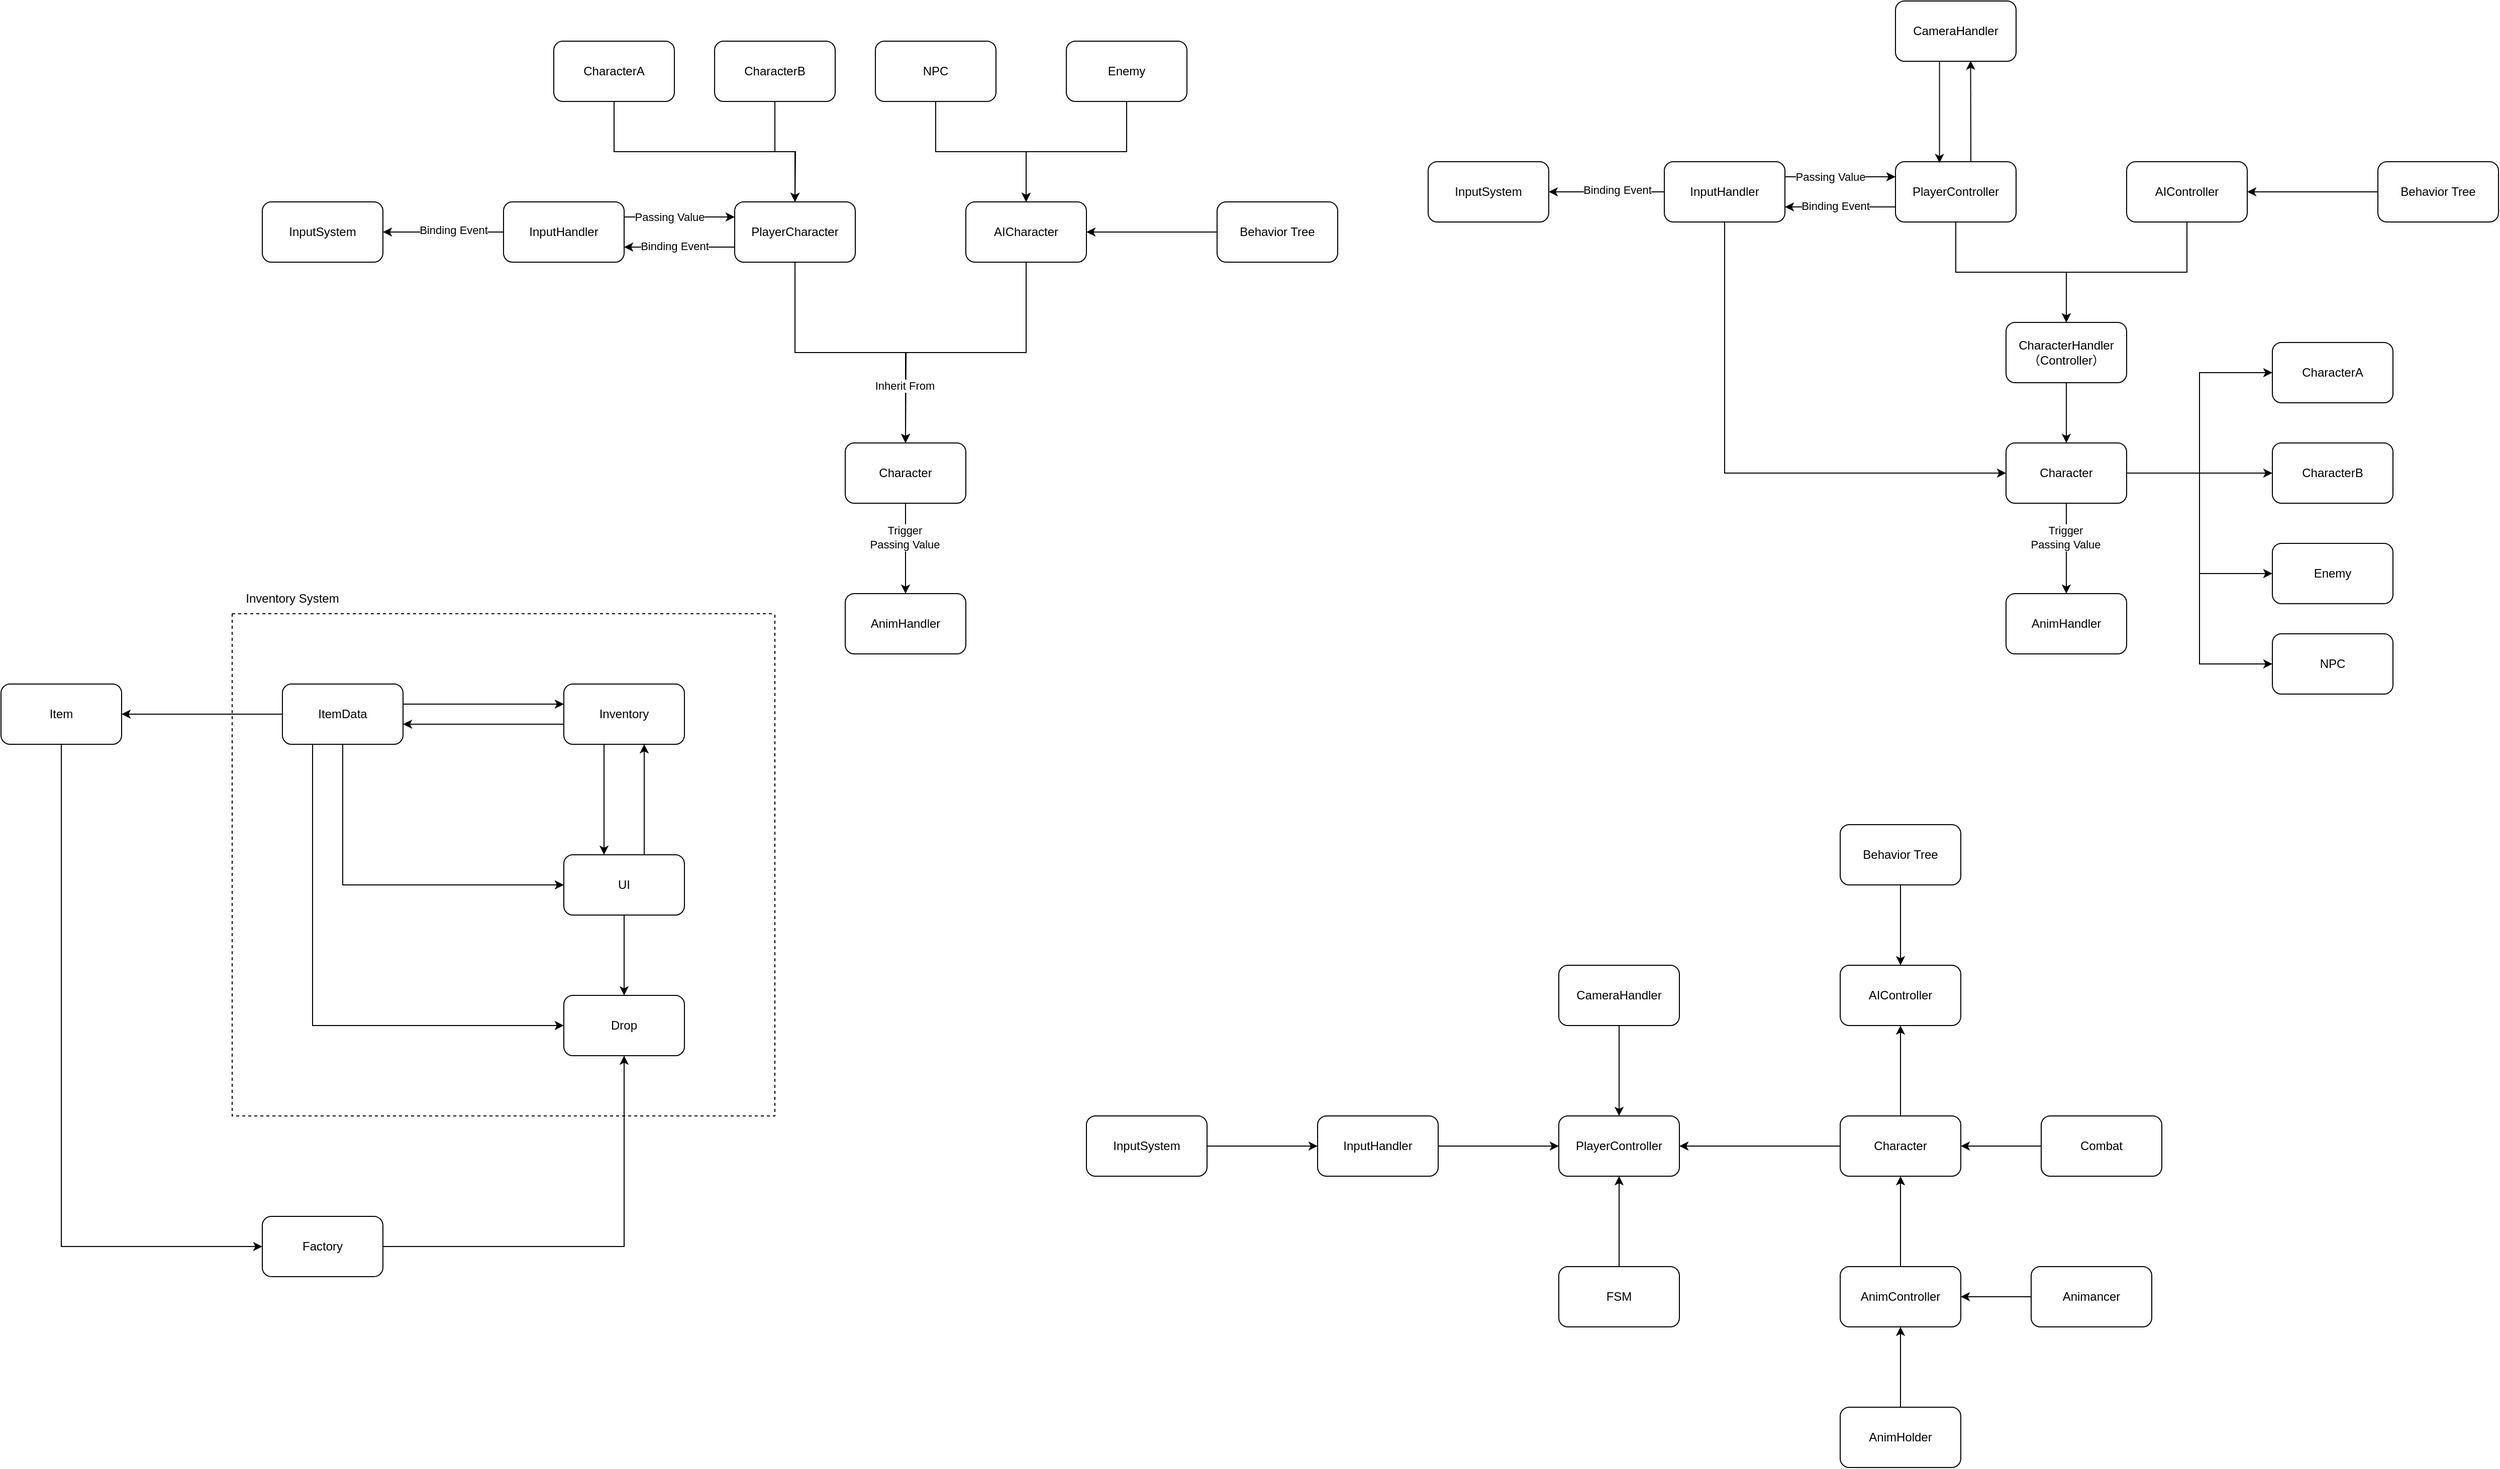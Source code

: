 <mxfile version="21.2.8" type="device">
  <diagram name="第 1 页" id="APWpNPpfQcrCgk31X8Tj">
    <mxGraphModel dx="1548" dy="902" grid="1" gridSize="10" guides="1" tooltips="1" connect="1" arrows="1" fold="1" page="1" pageScale="1" pageWidth="3300" pageHeight="2339" math="0" shadow="0">
      <root>
        <mxCell id="0" />
        <mxCell id="1" parent="0" />
        <mxCell id="5noMDowV80ESmVYEFfka-27" style="edgeStyle=orthogonalEdgeStyle;rounded=0;orthogonalLoop=1;jettySize=auto;html=1;exitX=0.5;exitY=1;exitDx=0;exitDy=0;entryX=0.5;entryY=0;entryDx=0;entryDy=0;" parent="1" source="5noMDowV80ESmVYEFfka-1" target="5noMDowV80ESmVYEFfka-14" edge="1">
          <mxGeometry relative="1" as="geometry" />
        </mxCell>
        <mxCell id="5noMDowV80ESmVYEFfka-28" value="Trigger&lt;br&gt;Passing Value" style="edgeLabel;html=1;align=center;verticalAlign=middle;resizable=0;points=[];" parent="5noMDowV80ESmVYEFfka-27" vertex="1" connectable="0">
          <mxGeometry x="-0.25" y="-1" relative="1" as="geometry">
            <mxPoint as="offset" />
          </mxGeometry>
        </mxCell>
        <mxCell id="5noMDowV80ESmVYEFfka-1" value="Character" style="rounded=1;whiteSpace=wrap;html=1;" parent="1" vertex="1">
          <mxGeometry x="1030" y="480" width="120" height="60" as="geometry" />
        </mxCell>
        <mxCell id="5noMDowV80ESmVYEFfka-7" style="edgeStyle=orthogonalEdgeStyle;rounded=0;orthogonalLoop=1;jettySize=auto;html=1;exitX=0;exitY=0.75;exitDx=0;exitDy=0;entryX=1;entryY=0.75;entryDx=0;entryDy=0;" parent="1" source="5noMDowV80ESmVYEFfka-2" target="5noMDowV80ESmVYEFfka-4" edge="1">
          <mxGeometry relative="1" as="geometry" />
        </mxCell>
        <mxCell id="5noMDowV80ESmVYEFfka-25" value="Binding Event" style="edgeLabel;html=1;align=center;verticalAlign=middle;resizable=0;points=[];" parent="5noMDowV80ESmVYEFfka-7" vertex="1" connectable="0">
          <mxGeometry x="0.255" y="-1" relative="1" as="geometry">
            <mxPoint x="9" as="offset" />
          </mxGeometry>
        </mxCell>
        <mxCell id="5noMDowV80ESmVYEFfka-32" style="edgeStyle=orthogonalEdgeStyle;rounded=0;orthogonalLoop=1;jettySize=auto;html=1;exitX=0.5;exitY=1;exitDx=0;exitDy=0;entryX=0.5;entryY=0;entryDx=0;entryDy=0;" parent="1" source="5noMDowV80ESmVYEFfka-2" target="5noMDowV80ESmVYEFfka-1" edge="1">
          <mxGeometry relative="1" as="geometry" />
        </mxCell>
        <mxCell id="5noMDowV80ESmVYEFfka-2" value="PlayerCharacter" style="rounded=1;whiteSpace=wrap;html=1;" parent="1" vertex="1">
          <mxGeometry x="920" y="240" width="120" height="60" as="geometry" />
        </mxCell>
        <mxCell id="5noMDowV80ESmVYEFfka-6" style="edgeStyle=orthogonalEdgeStyle;rounded=0;orthogonalLoop=1;jettySize=auto;html=1;exitX=1;exitY=0.25;exitDx=0;exitDy=0;entryX=0;entryY=0.25;entryDx=0;entryDy=0;" parent="1" source="5noMDowV80ESmVYEFfka-4" target="5noMDowV80ESmVYEFfka-2" edge="1">
          <mxGeometry relative="1" as="geometry" />
        </mxCell>
        <mxCell id="5noMDowV80ESmVYEFfka-24" value="Passing Value" style="edgeLabel;html=1;align=center;verticalAlign=middle;resizable=0;points=[];" parent="5noMDowV80ESmVYEFfka-6" vertex="1" connectable="0">
          <mxGeometry x="-0.179" relative="1" as="geometry">
            <mxPoint as="offset" />
          </mxGeometry>
        </mxCell>
        <mxCell id="5noMDowV80ESmVYEFfka-13" style="edgeStyle=orthogonalEdgeStyle;rounded=0;orthogonalLoop=1;jettySize=auto;html=1;exitX=0;exitY=0.75;exitDx=0;exitDy=0;entryX=1;entryY=0.5;entryDx=0;entryDy=0;" parent="1" source="5noMDowV80ESmVYEFfka-4" target="5noMDowV80ESmVYEFfka-11" edge="1">
          <mxGeometry relative="1" as="geometry">
            <Array as="points">
              <mxPoint x="690" y="270" />
            </Array>
          </mxGeometry>
        </mxCell>
        <mxCell id="5noMDowV80ESmVYEFfka-26" value="Binding Event" style="edgeLabel;html=1;align=center;verticalAlign=middle;resizable=0;points=[];" parent="5noMDowV80ESmVYEFfka-13" vertex="1" connectable="0">
          <mxGeometry x="-0.039" y="-2" relative="1" as="geometry">
            <mxPoint as="offset" />
          </mxGeometry>
        </mxCell>
        <mxCell id="5noMDowV80ESmVYEFfka-4" value="InputHandler" style="rounded=1;whiteSpace=wrap;html=1;" parent="1" vertex="1">
          <mxGeometry x="690" y="240" width="120" height="60" as="geometry" />
        </mxCell>
        <mxCell id="5noMDowV80ESmVYEFfka-33" style="edgeStyle=orthogonalEdgeStyle;rounded=0;orthogonalLoop=1;jettySize=auto;html=1;exitX=0.5;exitY=1;exitDx=0;exitDy=0;" parent="1" source="5noMDowV80ESmVYEFfka-8" edge="1">
          <mxGeometry relative="1" as="geometry">
            <mxPoint x="1090" y="480" as="targetPoint" />
          </mxGeometry>
        </mxCell>
        <mxCell id="5noMDowV80ESmVYEFfka-34" value="Inherit From" style="edgeLabel;html=1;align=center;verticalAlign=middle;resizable=0;points=[];" parent="5noMDowV80ESmVYEFfka-33" vertex="1" connectable="0">
          <mxGeometry x="0.618" y="-2" relative="1" as="geometry">
            <mxPoint as="offset" />
          </mxGeometry>
        </mxCell>
        <mxCell id="5noMDowV80ESmVYEFfka-8" value="AICharacter" style="rounded=1;whiteSpace=wrap;html=1;" parent="1" vertex="1">
          <mxGeometry x="1150" y="240" width="120" height="60" as="geometry" />
        </mxCell>
        <mxCell id="5noMDowV80ESmVYEFfka-11" value="InputSystem" style="rounded=1;whiteSpace=wrap;html=1;" parent="1" vertex="1">
          <mxGeometry x="450" y="240" width="120" height="60" as="geometry" />
        </mxCell>
        <mxCell id="5noMDowV80ESmVYEFfka-14" value="AnimHandler" style="rounded=1;whiteSpace=wrap;html=1;" parent="1" vertex="1">
          <mxGeometry x="1030" y="630" width="120" height="60" as="geometry" />
        </mxCell>
        <mxCell id="5noMDowV80ESmVYEFfka-17" style="edgeStyle=orthogonalEdgeStyle;rounded=0;orthogonalLoop=1;jettySize=auto;html=1;exitX=0;exitY=0.5;exitDx=0;exitDy=0;entryX=1;entryY=0.5;entryDx=0;entryDy=0;" parent="1" source="5noMDowV80ESmVYEFfka-16" target="5noMDowV80ESmVYEFfka-8" edge="1">
          <mxGeometry relative="1" as="geometry" />
        </mxCell>
        <mxCell id="5noMDowV80ESmVYEFfka-16" value="Behavior Tree" style="rounded=1;whiteSpace=wrap;html=1;" parent="1" vertex="1">
          <mxGeometry x="1400" y="240" width="120" height="60" as="geometry" />
        </mxCell>
        <mxCell id="5noMDowV80ESmVYEFfka-36" style="edgeStyle=orthogonalEdgeStyle;rounded=0;orthogonalLoop=1;jettySize=auto;html=1;exitX=0.5;exitY=1;exitDx=0;exitDy=0;entryX=0.5;entryY=0;entryDx=0;entryDy=0;" parent="1" source="5noMDowV80ESmVYEFfka-35" target="5noMDowV80ESmVYEFfka-8" edge="1">
          <mxGeometry relative="1" as="geometry" />
        </mxCell>
        <mxCell id="5noMDowV80ESmVYEFfka-35" value="NPC" style="rounded=1;whiteSpace=wrap;html=1;" parent="1" vertex="1">
          <mxGeometry x="1060" y="80" width="120" height="60" as="geometry" />
        </mxCell>
        <mxCell id="5noMDowV80ESmVYEFfka-38" style="edgeStyle=orthogonalEdgeStyle;rounded=0;orthogonalLoop=1;jettySize=auto;html=1;exitX=0.5;exitY=1;exitDx=0;exitDy=0;" parent="1" source="5noMDowV80ESmVYEFfka-37" target="5noMDowV80ESmVYEFfka-8" edge="1">
          <mxGeometry relative="1" as="geometry" />
        </mxCell>
        <mxCell id="5noMDowV80ESmVYEFfka-37" value="Enemy" style="rounded=1;whiteSpace=wrap;html=1;" parent="1" vertex="1">
          <mxGeometry x="1250" y="80" width="120" height="60" as="geometry" />
        </mxCell>
        <mxCell id="5noMDowV80ESmVYEFfka-41" style="edgeStyle=orthogonalEdgeStyle;rounded=0;orthogonalLoop=1;jettySize=auto;html=1;exitX=0.5;exitY=1;exitDx=0;exitDy=0;entryX=0.5;entryY=0;entryDx=0;entryDy=0;" parent="1" source="5noMDowV80ESmVYEFfka-39" target="5noMDowV80ESmVYEFfka-2" edge="1">
          <mxGeometry relative="1" as="geometry" />
        </mxCell>
        <mxCell id="5noMDowV80ESmVYEFfka-39" value="CharacterA" style="rounded=1;whiteSpace=wrap;html=1;" parent="1" vertex="1">
          <mxGeometry x="740" y="80" width="120" height="60" as="geometry" />
        </mxCell>
        <mxCell id="5noMDowV80ESmVYEFfka-42" style="edgeStyle=orthogonalEdgeStyle;rounded=0;orthogonalLoop=1;jettySize=auto;html=1;exitX=0.5;exitY=1;exitDx=0;exitDy=0;" parent="1" source="5noMDowV80ESmVYEFfka-40" edge="1">
          <mxGeometry relative="1" as="geometry">
            <mxPoint x="980" y="240" as="targetPoint" />
          </mxGeometry>
        </mxCell>
        <mxCell id="5noMDowV80ESmVYEFfka-40" value="CharacterB" style="rounded=1;whiteSpace=wrap;html=1;" parent="1" vertex="1">
          <mxGeometry x="900" y="80" width="120" height="60" as="geometry" />
        </mxCell>
        <mxCell id="dnXP4SpMWP_L0H7xSPG2-12" style="edgeStyle=orthogonalEdgeStyle;rounded=0;orthogonalLoop=1;jettySize=auto;html=1;exitX=1;exitY=0.5;exitDx=0;exitDy=0;entryX=0;entryY=0.5;entryDx=0;entryDy=0;" parent="1" source="zGN-3tEp2X7R_o6R-bPP-1" target="dnXP4SpMWP_L0H7xSPG2-2" edge="1">
          <mxGeometry relative="1" as="geometry" />
        </mxCell>
        <mxCell id="zGN-3tEp2X7R_o6R-bPP-1" value="InputSystem" style="rounded=1;whiteSpace=wrap;html=1;" parent="1" vertex="1">
          <mxGeometry x="1270" y="1150" width="120" height="60" as="geometry" />
        </mxCell>
        <mxCell id="dnXP4SpMWP_L0H7xSPG2-1" value="" style="group" parent="1" vertex="1" connectable="0">
          <mxGeometry x="1610" y="40" width="1065" height="690" as="geometry" />
        </mxCell>
        <mxCell id="5noMDowV80ESmVYEFfka-91" value="CameraHandler" style="rounded=1;whiteSpace=wrap;html=1;container=0;" parent="dnXP4SpMWP_L0H7xSPG2-1" vertex="1">
          <mxGeometry x="465" width="120" height="60" as="geometry" />
        </mxCell>
        <mxCell id="5noMDowV80ESmVYEFfka-97" style="edgeStyle=orthogonalEdgeStyle;rounded=0;orthogonalLoop=1;jettySize=auto;html=1;entryX=0.623;entryY=0.991;entryDx=0;entryDy=0;entryPerimeter=0;" parent="dnXP4SpMWP_L0H7xSPG2-1" target="5noMDowV80ESmVYEFfka-91" edge="1">
          <mxGeometry relative="1" as="geometry">
            <mxPoint x="540" y="160" as="sourcePoint" />
            <Array as="points">
              <mxPoint x="540" y="160" />
              <mxPoint x="540" y="60" />
            </Array>
          </mxGeometry>
        </mxCell>
        <mxCell id="5noMDowV80ESmVYEFfka-46" value="Character" style="rounded=1;whiteSpace=wrap;html=1;container=0;" parent="dnXP4SpMWP_L0H7xSPG2-1" vertex="1">
          <mxGeometry x="575" y="440" width="120" height="60" as="geometry" />
        </mxCell>
        <mxCell id="5noMDowV80ESmVYEFfka-50" value="PlayerController" style="rounded=1;whiteSpace=wrap;html=1;container=0;" parent="dnXP4SpMWP_L0H7xSPG2-1" vertex="1">
          <mxGeometry x="465" y="160" width="120" height="60" as="geometry" />
        </mxCell>
        <mxCell id="5noMDowV80ESmVYEFfka-100" style="edgeStyle=orthogonalEdgeStyle;rounded=0;orthogonalLoop=1;jettySize=auto;html=1;exitX=0.365;exitY=0.997;exitDx=0;exitDy=0;entryX=0.365;entryY=0.021;entryDx=0;entryDy=0;entryPerimeter=0;exitPerimeter=0;" parent="dnXP4SpMWP_L0H7xSPG2-1" source="5noMDowV80ESmVYEFfka-91" target="5noMDowV80ESmVYEFfka-50" edge="1">
          <mxGeometry relative="1" as="geometry" />
        </mxCell>
        <mxCell id="5noMDowV80ESmVYEFfka-51" style="edgeStyle=orthogonalEdgeStyle;rounded=0;orthogonalLoop=1;jettySize=auto;html=1;exitX=1;exitY=0.25;exitDx=0;exitDy=0;entryX=0;entryY=0.25;entryDx=0;entryDy=0;" parent="dnXP4SpMWP_L0H7xSPG2-1" source="5noMDowV80ESmVYEFfka-55" target="5noMDowV80ESmVYEFfka-50" edge="1">
          <mxGeometry relative="1" as="geometry" />
        </mxCell>
        <mxCell id="5noMDowV80ESmVYEFfka-52" value="Passing Value" style="edgeLabel;html=1;align=center;verticalAlign=middle;resizable=0;points=[];container=0;" parent="5noMDowV80ESmVYEFfka-51" vertex="1" connectable="0">
          <mxGeometry x="-0.179" relative="1" as="geometry">
            <mxPoint as="offset" />
          </mxGeometry>
        </mxCell>
        <mxCell id="5noMDowV80ESmVYEFfka-103" style="edgeStyle=orthogonalEdgeStyle;rounded=0;orthogonalLoop=1;jettySize=auto;html=1;exitX=0.5;exitY=1;exitDx=0;exitDy=0;entryX=0;entryY=0.5;entryDx=0;entryDy=0;" parent="dnXP4SpMWP_L0H7xSPG2-1" source="5noMDowV80ESmVYEFfka-55" target="5noMDowV80ESmVYEFfka-46" edge="1">
          <mxGeometry relative="1" as="geometry" />
        </mxCell>
        <mxCell id="5noMDowV80ESmVYEFfka-55" value="InputHandler" style="rounded=1;whiteSpace=wrap;html=1;container=0;" parent="dnXP4SpMWP_L0H7xSPG2-1" vertex="1">
          <mxGeometry x="235" y="160" width="120" height="60" as="geometry" />
        </mxCell>
        <mxCell id="5noMDowV80ESmVYEFfka-47" style="edgeStyle=orthogonalEdgeStyle;rounded=0;orthogonalLoop=1;jettySize=auto;html=1;exitX=0;exitY=0.75;exitDx=0;exitDy=0;entryX=1;entryY=0.75;entryDx=0;entryDy=0;" parent="dnXP4SpMWP_L0H7xSPG2-1" source="5noMDowV80ESmVYEFfka-50" target="5noMDowV80ESmVYEFfka-55" edge="1">
          <mxGeometry relative="1" as="geometry" />
        </mxCell>
        <mxCell id="5noMDowV80ESmVYEFfka-48" value="Binding Event" style="edgeLabel;html=1;align=center;verticalAlign=middle;resizable=0;points=[];container=0;" parent="5noMDowV80ESmVYEFfka-47" vertex="1" connectable="0">
          <mxGeometry x="0.255" y="-1" relative="1" as="geometry">
            <mxPoint x="9" as="offset" />
          </mxGeometry>
        </mxCell>
        <mxCell id="5noMDowV80ESmVYEFfka-58" value="AIController" style="rounded=1;whiteSpace=wrap;html=1;container=0;" parent="dnXP4SpMWP_L0H7xSPG2-1" vertex="1">
          <mxGeometry x="695" y="160" width="120" height="60" as="geometry" />
        </mxCell>
        <mxCell id="5noMDowV80ESmVYEFfka-59" value="AnimHandler" style="rounded=1;whiteSpace=wrap;html=1;container=0;" parent="dnXP4SpMWP_L0H7xSPG2-1" vertex="1">
          <mxGeometry x="575" y="590" width="120" height="60" as="geometry" />
        </mxCell>
        <mxCell id="5noMDowV80ESmVYEFfka-44" style="edgeStyle=orthogonalEdgeStyle;rounded=0;orthogonalLoop=1;jettySize=auto;html=1;exitX=0.5;exitY=1;exitDx=0;exitDy=0;entryX=0.5;entryY=0;entryDx=0;entryDy=0;" parent="dnXP4SpMWP_L0H7xSPG2-1" source="5noMDowV80ESmVYEFfka-46" target="5noMDowV80ESmVYEFfka-59" edge="1">
          <mxGeometry relative="1" as="geometry" />
        </mxCell>
        <mxCell id="5noMDowV80ESmVYEFfka-45" value="Trigger&lt;br&gt;Passing Value" style="edgeLabel;html=1;align=center;verticalAlign=middle;resizable=0;points=[];container=0;" parent="5noMDowV80ESmVYEFfka-44" vertex="1" connectable="0">
          <mxGeometry x="-0.25" y="-1" relative="1" as="geometry">
            <mxPoint as="offset" />
          </mxGeometry>
        </mxCell>
        <mxCell id="5noMDowV80ESmVYEFfka-60" style="edgeStyle=orthogonalEdgeStyle;rounded=0;orthogonalLoop=1;jettySize=auto;html=1;exitX=0;exitY=0.5;exitDx=0;exitDy=0;entryX=1;entryY=0.5;entryDx=0;entryDy=0;" parent="dnXP4SpMWP_L0H7xSPG2-1" source="5noMDowV80ESmVYEFfka-61" target="5noMDowV80ESmVYEFfka-58" edge="1">
          <mxGeometry relative="1" as="geometry" />
        </mxCell>
        <mxCell id="5noMDowV80ESmVYEFfka-61" value="Behavior Tree" style="rounded=1;whiteSpace=wrap;html=1;container=0;" parent="dnXP4SpMWP_L0H7xSPG2-1" vertex="1">
          <mxGeometry x="945" y="160" width="120" height="60" as="geometry" />
        </mxCell>
        <mxCell id="5noMDowV80ESmVYEFfka-73" style="edgeStyle=orthogonalEdgeStyle;rounded=0;orthogonalLoop=1;jettySize=auto;html=1;exitX=0.5;exitY=1;exitDx=0;exitDy=0;entryX=0.5;entryY=0;entryDx=0;entryDy=0;" parent="dnXP4SpMWP_L0H7xSPG2-1" source="5noMDowV80ESmVYEFfka-70" target="5noMDowV80ESmVYEFfka-46" edge="1">
          <mxGeometry relative="1" as="geometry" />
        </mxCell>
        <mxCell id="5noMDowV80ESmVYEFfka-70" value="CharacterHandler&lt;br&gt;（Controller）" style="rounded=1;whiteSpace=wrap;html=1;container=0;" parent="dnXP4SpMWP_L0H7xSPG2-1" vertex="1">
          <mxGeometry x="575" y="320" width="120" height="60" as="geometry" />
        </mxCell>
        <mxCell id="5noMDowV80ESmVYEFfka-71" style="edgeStyle=orthogonalEdgeStyle;rounded=0;orthogonalLoop=1;jettySize=auto;html=1;exitX=0.5;exitY=1;exitDx=0;exitDy=0;entryX=0.5;entryY=0;entryDx=0;entryDy=0;" parent="dnXP4SpMWP_L0H7xSPG2-1" source="5noMDowV80ESmVYEFfka-50" target="5noMDowV80ESmVYEFfka-70" edge="1">
          <mxGeometry relative="1" as="geometry" />
        </mxCell>
        <mxCell id="5noMDowV80ESmVYEFfka-72" style="edgeStyle=orthogonalEdgeStyle;rounded=0;orthogonalLoop=1;jettySize=auto;html=1;exitX=0.5;exitY=1;exitDx=0;exitDy=0;entryX=0.5;entryY=0;entryDx=0;entryDy=0;" parent="dnXP4SpMWP_L0H7xSPG2-1" source="5noMDowV80ESmVYEFfka-58" target="5noMDowV80ESmVYEFfka-70" edge="1">
          <mxGeometry relative="1" as="geometry" />
        </mxCell>
        <mxCell id="5noMDowV80ESmVYEFfka-74" value="InputSystem" style="rounded=1;whiteSpace=wrap;html=1;container=0;" parent="dnXP4SpMWP_L0H7xSPG2-1" vertex="1">
          <mxGeometry y="160" width="120" height="60" as="geometry" />
        </mxCell>
        <mxCell id="5noMDowV80ESmVYEFfka-53" style="edgeStyle=orthogonalEdgeStyle;rounded=0;orthogonalLoop=1;jettySize=auto;html=1;exitX=0;exitY=0.75;exitDx=0;exitDy=0;entryX=1;entryY=0.5;entryDx=0;entryDy=0;" parent="dnXP4SpMWP_L0H7xSPG2-1" source="5noMDowV80ESmVYEFfka-55" target="5noMDowV80ESmVYEFfka-74" edge="1">
          <mxGeometry relative="1" as="geometry">
            <mxPoint x="115" y="190" as="targetPoint" />
            <Array as="points">
              <mxPoint x="235" y="190" />
            </Array>
          </mxGeometry>
        </mxCell>
        <mxCell id="5noMDowV80ESmVYEFfka-54" value="Binding Event" style="edgeLabel;html=1;align=center;verticalAlign=middle;resizable=0;points=[];container=0;" parent="5noMDowV80ESmVYEFfka-53" vertex="1" connectable="0">
          <mxGeometry x="-0.039" y="-2" relative="1" as="geometry">
            <mxPoint as="offset" />
          </mxGeometry>
        </mxCell>
        <mxCell id="5noMDowV80ESmVYEFfka-75" value="CharacterA" style="rounded=1;whiteSpace=wrap;html=1;container=0;" parent="dnXP4SpMWP_L0H7xSPG2-1" vertex="1">
          <mxGeometry x="840" y="340" width="120" height="60" as="geometry" />
        </mxCell>
        <mxCell id="5noMDowV80ESmVYEFfka-76" style="edgeStyle=orthogonalEdgeStyle;rounded=0;orthogonalLoop=1;jettySize=auto;html=1;exitX=1;exitY=0.5;exitDx=0;exitDy=0;entryX=0;entryY=0.5;entryDx=0;entryDy=0;" parent="dnXP4SpMWP_L0H7xSPG2-1" source="5noMDowV80ESmVYEFfka-46" target="5noMDowV80ESmVYEFfka-75" edge="1">
          <mxGeometry relative="1" as="geometry" />
        </mxCell>
        <mxCell id="5noMDowV80ESmVYEFfka-77" value="CharacterB" style="rounded=1;whiteSpace=wrap;html=1;container=0;" parent="dnXP4SpMWP_L0H7xSPG2-1" vertex="1">
          <mxGeometry x="840" y="440" width="120" height="60" as="geometry" />
        </mxCell>
        <mxCell id="5noMDowV80ESmVYEFfka-78" style="edgeStyle=orthogonalEdgeStyle;rounded=0;orthogonalLoop=1;jettySize=auto;html=1;exitX=1;exitY=0.5;exitDx=0;exitDy=0;" parent="dnXP4SpMWP_L0H7xSPG2-1" source="5noMDowV80ESmVYEFfka-46" target="5noMDowV80ESmVYEFfka-77" edge="1">
          <mxGeometry relative="1" as="geometry" />
        </mxCell>
        <mxCell id="5noMDowV80ESmVYEFfka-79" value="Enemy" style="rounded=1;whiteSpace=wrap;html=1;container=0;" parent="dnXP4SpMWP_L0H7xSPG2-1" vertex="1">
          <mxGeometry x="840" y="540" width="120" height="60" as="geometry" />
        </mxCell>
        <mxCell id="5noMDowV80ESmVYEFfka-80" style="edgeStyle=orthogonalEdgeStyle;rounded=0;orthogonalLoop=1;jettySize=auto;html=1;exitX=1;exitY=0.5;exitDx=0;exitDy=0;entryX=0;entryY=0.5;entryDx=0;entryDy=0;" parent="dnXP4SpMWP_L0H7xSPG2-1" source="5noMDowV80ESmVYEFfka-46" target="5noMDowV80ESmVYEFfka-79" edge="1">
          <mxGeometry relative="1" as="geometry" />
        </mxCell>
        <mxCell id="5noMDowV80ESmVYEFfka-83" value="NPC" style="rounded=1;whiteSpace=wrap;html=1;container=0;" parent="dnXP4SpMWP_L0H7xSPG2-1" vertex="1">
          <mxGeometry x="840" y="630" width="120" height="60" as="geometry" />
        </mxCell>
        <mxCell id="5noMDowV80ESmVYEFfka-84" style="edgeStyle=orthogonalEdgeStyle;rounded=0;orthogonalLoop=1;jettySize=auto;html=1;exitX=1;exitY=0.5;exitDx=0;exitDy=0;entryX=0;entryY=0.5;entryDx=0;entryDy=0;" parent="dnXP4SpMWP_L0H7xSPG2-1" source="5noMDowV80ESmVYEFfka-46" target="5noMDowV80ESmVYEFfka-83" edge="1">
          <mxGeometry relative="1" as="geometry" />
        </mxCell>
        <mxCell id="dnXP4SpMWP_L0H7xSPG2-11" style="edgeStyle=orthogonalEdgeStyle;rounded=0;orthogonalLoop=1;jettySize=auto;html=1;exitX=1;exitY=0.5;exitDx=0;exitDy=0;entryX=0;entryY=0.5;entryDx=0;entryDy=0;" parent="1" source="dnXP4SpMWP_L0H7xSPG2-2" target="dnXP4SpMWP_L0H7xSPG2-5" edge="1">
          <mxGeometry relative="1" as="geometry" />
        </mxCell>
        <mxCell id="dnXP4SpMWP_L0H7xSPG2-2" value="InputHandler" style="rounded=1;whiteSpace=wrap;html=1;" parent="1" vertex="1">
          <mxGeometry x="1500" y="1150" width="120" height="60" as="geometry" />
        </mxCell>
        <mxCell id="dnXP4SpMWP_L0H7xSPG2-5" value="PlayerController" style="rounded=1;whiteSpace=wrap;html=1;" parent="1" vertex="1">
          <mxGeometry x="1740" y="1150" width="120" height="60" as="geometry" />
        </mxCell>
        <mxCell id="dnXP4SpMWP_L0H7xSPG2-10" style="edgeStyle=orthogonalEdgeStyle;rounded=0;orthogonalLoop=1;jettySize=auto;html=1;exitX=0;exitY=0.5;exitDx=0;exitDy=0;" parent="1" source="dnXP4SpMWP_L0H7xSPG2-8" target="dnXP4SpMWP_L0H7xSPG2-5" edge="1">
          <mxGeometry relative="1" as="geometry" />
        </mxCell>
        <mxCell id="ZD3hC_o72hRXETo6rSix-13" style="edgeStyle=orthogonalEdgeStyle;rounded=0;orthogonalLoop=1;jettySize=auto;html=1;exitX=0.5;exitY=0;exitDx=0;exitDy=0;" parent="1" source="dnXP4SpMWP_L0H7xSPG2-8" target="ZD3hC_o72hRXETo6rSix-12" edge="1">
          <mxGeometry relative="1" as="geometry" />
        </mxCell>
        <mxCell id="dnXP4SpMWP_L0H7xSPG2-8" value="Character" style="rounded=1;whiteSpace=wrap;html=1;" parent="1" vertex="1">
          <mxGeometry x="2020" y="1150" width="120" height="60" as="geometry" />
        </mxCell>
        <mxCell id="dnXP4SpMWP_L0H7xSPG2-14" style="edgeStyle=orthogonalEdgeStyle;rounded=0;orthogonalLoop=1;jettySize=auto;html=1;exitX=0.5;exitY=1;exitDx=0;exitDy=0;entryX=0.5;entryY=0;entryDx=0;entryDy=0;" parent="1" source="dnXP4SpMWP_L0H7xSPG2-13" target="dnXP4SpMWP_L0H7xSPG2-5" edge="1">
          <mxGeometry relative="1" as="geometry" />
        </mxCell>
        <mxCell id="dnXP4SpMWP_L0H7xSPG2-13" value="CameraHandler" style="rounded=1;whiteSpace=wrap;html=1;" parent="1" vertex="1">
          <mxGeometry x="1740" y="1000" width="120" height="60" as="geometry" />
        </mxCell>
        <mxCell id="dnXP4SpMWP_L0H7xSPG2-16" style="edgeStyle=orthogonalEdgeStyle;rounded=0;orthogonalLoop=1;jettySize=auto;html=1;exitX=0.5;exitY=0;exitDx=0;exitDy=0;entryX=0.5;entryY=1;entryDx=0;entryDy=0;" parent="1" source="dnXP4SpMWP_L0H7xSPG2-15" target="dnXP4SpMWP_L0H7xSPG2-5" edge="1">
          <mxGeometry relative="1" as="geometry" />
        </mxCell>
        <mxCell id="dnXP4SpMWP_L0H7xSPG2-15" value="FSM" style="rounded=1;whiteSpace=wrap;html=1;" parent="1" vertex="1">
          <mxGeometry x="1740" y="1300" width="120" height="60" as="geometry" />
        </mxCell>
        <mxCell id="ZD3hC_o72hRXETo6rSix-15" style="edgeStyle=orthogonalEdgeStyle;rounded=0;orthogonalLoop=1;jettySize=auto;html=1;exitX=0.5;exitY=0;exitDx=0;exitDy=0;entryX=0.5;entryY=1;entryDx=0;entryDy=0;" parent="1" source="hbf5AjixiaW8z1uGPkXF-1" target="dnXP4SpMWP_L0H7xSPG2-8" edge="1">
          <mxGeometry relative="1" as="geometry" />
        </mxCell>
        <mxCell id="hbf5AjixiaW8z1uGPkXF-1" value="AnimController" style="rounded=1;whiteSpace=wrap;html=1;" parent="1" vertex="1">
          <mxGeometry x="2020" y="1300" width="120" height="60" as="geometry" />
        </mxCell>
        <mxCell id="hbf5AjixiaW8z1uGPkXF-4" style="edgeStyle=orthogonalEdgeStyle;rounded=0;orthogonalLoop=1;jettySize=auto;html=1;exitX=0;exitY=0.5;exitDx=0;exitDy=0;" parent="1" source="hbf5AjixiaW8z1uGPkXF-3" target="hbf5AjixiaW8z1uGPkXF-1" edge="1">
          <mxGeometry relative="1" as="geometry" />
        </mxCell>
        <mxCell id="hbf5AjixiaW8z1uGPkXF-3" value="Animancer" style="rounded=1;whiteSpace=wrap;html=1;" parent="1" vertex="1">
          <mxGeometry x="2210" y="1300" width="120" height="60" as="geometry" />
        </mxCell>
        <mxCell id="lL8j2TwbjlwKawb2tzmr-2" style="edgeStyle=orthogonalEdgeStyle;rounded=0;orthogonalLoop=1;jettySize=auto;html=1;exitX=0.5;exitY=0;exitDx=0;exitDy=0;" parent="1" source="hbf5AjixiaW8z1uGPkXF-9" target="hbf5AjixiaW8z1uGPkXF-1" edge="1">
          <mxGeometry relative="1" as="geometry" />
        </mxCell>
        <mxCell id="hbf5AjixiaW8z1uGPkXF-9" value="AnimHolder" style="rounded=1;whiteSpace=wrap;html=1;" parent="1" vertex="1">
          <mxGeometry x="2020" y="1440" width="120" height="60" as="geometry" />
        </mxCell>
        <mxCell id="ZD3hC_o72hRXETo6rSix-12" value="AIController" style="rounded=1;whiteSpace=wrap;html=1;" parent="1" vertex="1">
          <mxGeometry x="2020" y="1000" width="120" height="60" as="geometry" />
        </mxCell>
        <mxCell id="ZD3hC_o72hRXETo6rSix-17" style="edgeStyle=orthogonalEdgeStyle;rounded=0;orthogonalLoop=1;jettySize=auto;html=1;exitX=0.5;exitY=1;exitDx=0;exitDy=0;entryX=0.5;entryY=0;entryDx=0;entryDy=0;" parent="1" source="ZD3hC_o72hRXETo6rSix-16" target="ZD3hC_o72hRXETo6rSix-12" edge="1">
          <mxGeometry relative="1" as="geometry" />
        </mxCell>
        <mxCell id="ZD3hC_o72hRXETo6rSix-16" value="Behavior Tree" style="rounded=1;whiteSpace=wrap;html=1;" parent="1" vertex="1">
          <mxGeometry x="2020" y="860" width="120" height="60" as="geometry" />
        </mxCell>
        <mxCell id="c1B38j-IGY5bCZsH_SMS-17" style="edgeStyle=orthogonalEdgeStyle;rounded=0;orthogonalLoop=1;jettySize=auto;html=1;" parent="1" source="c1B38j-IGY5bCZsH_SMS-1" target="c1B38j-IGY5bCZsH_SMS-16" edge="1">
          <mxGeometry relative="1" as="geometry">
            <Array as="points">
              <mxPoint x="250" y="1280" />
            </Array>
          </mxGeometry>
        </mxCell>
        <mxCell id="c1B38j-IGY5bCZsH_SMS-1" value="Item" style="rounded=1;whiteSpace=wrap;html=1;" parent="1" vertex="1">
          <mxGeometry x="190" y="720" width="120" height="60" as="geometry" />
        </mxCell>
        <mxCell id="c1B38j-IGY5bCZsH_SMS-3" style="edgeStyle=orthogonalEdgeStyle;rounded=0;orthogonalLoop=1;jettySize=auto;html=1;" parent="1" source="c1B38j-IGY5bCZsH_SMS-2" target="c1B38j-IGY5bCZsH_SMS-1" edge="1">
          <mxGeometry relative="1" as="geometry" />
        </mxCell>
        <mxCell id="c1B38j-IGY5bCZsH_SMS-5" style="edgeStyle=orthogonalEdgeStyle;rounded=0;orthogonalLoop=1;jettySize=auto;html=1;" parent="1" source="c1B38j-IGY5bCZsH_SMS-2" target="c1B38j-IGY5bCZsH_SMS-4" edge="1">
          <mxGeometry relative="1" as="geometry">
            <Array as="points">
              <mxPoint x="670" y="740" />
              <mxPoint x="670" y="740" />
            </Array>
          </mxGeometry>
        </mxCell>
        <mxCell id="c1B38j-IGY5bCZsH_SMS-13" style="edgeStyle=orthogonalEdgeStyle;rounded=0;orthogonalLoop=1;jettySize=auto;html=1;" parent="1" source="c1B38j-IGY5bCZsH_SMS-2" target="c1B38j-IGY5bCZsH_SMS-9" edge="1">
          <mxGeometry relative="1" as="geometry">
            <Array as="points">
              <mxPoint x="530" y="920" />
            </Array>
          </mxGeometry>
        </mxCell>
        <mxCell id="c1B38j-IGY5bCZsH_SMS-19" style="edgeStyle=orthogonalEdgeStyle;rounded=0;orthogonalLoop=1;jettySize=auto;html=1;" parent="1" source="c1B38j-IGY5bCZsH_SMS-2" target="c1B38j-IGY5bCZsH_SMS-15" edge="1">
          <mxGeometry relative="1" as="geometry">
            <Array as="points">
              <mxPoint x="500" y="1060" />
            </Array>
          </mxGeometry>
        </mxCell>
        <mxCell id="c1B38j-IGY5bCZsH_SMS-2" value="ItemData" style="rounded=1;whiteSpace=wrap;html=1;" parent="1" vertex="1">
          <mxGeometry x="470" y="720" width="120" height="60" as="geometry" />
        </mxCell>
        <mxCell id="c1B38j-IGY5bCZsH_SMS-8" style="edgeStyle=orthogonalEdgeStyle;rounded=0;orthogonalLoop=1;jettySize=auto;html=1;" parent="1" source="c1B38j-IGY5bCZsH_SMS-4" target="c1B38j-IGY5bCZsH_SMS-2" edge="1">
          <mxGeometry relative="1" as="geometry">
            <Array as="points">
              <mxPoint x="670" y="760" />
              <mxPoint x="670" y="760" />
            </Array>
          </mxGeometry>
        </mxCell>
        <mxCell id="c1B38j-IGY5bCZsH_SMS-11" style="edgeStyle=orthogonalEdgeStyle;rounded=0;orthogonalLoop=1;jettySize=auto;html=1;" parent="1" source="c1B38j-IGY5bCZsH_SMS-4" target="c1B38j-IGY5bCZsH_SMS-9" edge="1">
          <mxGeometry relative="1" as="geometry">
            <Array as="points">
              <mxPoint x="790" y="840" />
              <mxPoint x="790" y="840" />
            </Array>
          </mxGeometry>
        </mxCell>
        <mxCell id="c1B38j-IGY5bCZsH_SMS-4" value="Inventory" style="rounded=1;whiteSpace=wrap;html=1;" parent="1" vertex="1">
          <mxGeometry x="750" y="720" width="120" height="60" as="geometry" />
        </mxCell>
        <mxCell id="c1B38j-IGY5bCZsH_SMS-6" value="" style="swimlane;startSize=0;dashed=1;" parent="1" vertex="1">
          <mxGeometry x="420" y="650" width="540" height="500" as="geometry" />
        </mxCell>
        <mxCell id="c1B38j-IGY5bCZsH_SMS-18" style="edgeStyle=orthogonalEdgeStyle;rounded=0;orthogonalLoop=1;jettySize=auto;html=1;" parent="c1B38j-IGY5bCZsH_SMS-6" source="c1B38j-IGY5bCZsH_SMS-9" target="c1B38j-IGY5bCZsH_SMS-15" edge="1">
          <mxGeometry relative="1" as="geometry" />
        </mxCell>
        <mxCell id="c1B38j-IGY5bCZsH_SMS-9" value="UI" style="rounded=1;whiteSpace=wrap;html=1;" parent="c1B38j-IGY5bCZsH_SMS-6" vertex="1">
          <mxGeometry x="330" y="240" width="120" height="60" as="geometry" />
        </mxCell>
        <mxCell id="c1B38j-IGY5bCZsH_SMS-15" value="Drop" style="rounded=1;whiteSpace=wrap;html=1;" parent="c1B38j-IGY5bCZsH_SMS-6" vertex="1">
          <mxGeometry x="330" y="380" width="120" height="60" as="geometry" />
        </mxCell>
        <mxCell id="c1B38j-IGY5bCZsH_SMS-7" value="Inventory System" style="text;html=1;strokeColor=none;fillColor=none;align=center;verticalAlign=middle;whiteSpace=wrap;rounded=0;" parent="1" vertex="1">
          <mxGeometry x="420" y="620" width="120" height="30" as="geometry" />
        </mxCell>
        <mxCell id="c1B38j-IGY5bCZsH_SMS-12" style="edgeStyle=orthogonalEdgeStyle;rounded=0;orthogonalLoop=1;jettySize=auto;html=1;" parent="1" source="c1B38j-IGY5bCZsH_SMS-9" target="c1B38j-IGY5bCZsH_SMS-4" edge="1">
          <mxGeometry relative="1" as="geometry">
            <Array as="points">
              <mxPoint x="830" y="840" />
              <mxPoint x="830" y="840" />
            </Array>
          </mxGeometry>
        </mxCell>
        <mxCell id="c1B38j-IGY5bCZsH_SMS-20" style="edgeStyle=orthogonalEdgeStyle;rounded=0;orthogonalLoop=1;jettySize=auto;html=1;" parent="1" source="c1B38j-IGY5bCZsH_SMS-16" target="c1B38j-IGY5bCZsH_SMS-15" edge="1">
          <mxGeometry relative="1" as="geometry" />
        </mxCell>
        <mxCell id="c1B38j-IGY5bCZsH_SMS-16" value="Factory" style="rounded=1;whiteSpace=wrap;html=1;" parent="1" vertex="1">
          <mxGeometry x="450" y="1250" width="120" height="60" as="geometry" />
        </mxCell>
        <mxCell id="CXhZHtNIxfRbVWKm7zXk-2" style="edgeStyle=orthogonalEdgeStyle;rounded=0;orthogonalLoop=1;jettySize=auto;html=1;" edge="1" parent="1" source="CXhZHtNIxfRbVWKm7zXk-1" target="dnXP4SpMWP_L0H7xSPG2-8">
          <mxGeometry relative="1" as="geometry" />
        </mxCell>
        <mxCell id="CXhZHtNIxfRbVWKm7zXk-1" value="Combat" style="rounded=1;whiteSpace=wrap;html=1;" vertex="1" parent="1">
          <mxGeometry x="2220" y="1150" width="120" height="60" as="geometry" />
        </mxCell>
      </root>
    </mxGraphModel>
  </diagram>
</mxfile>
